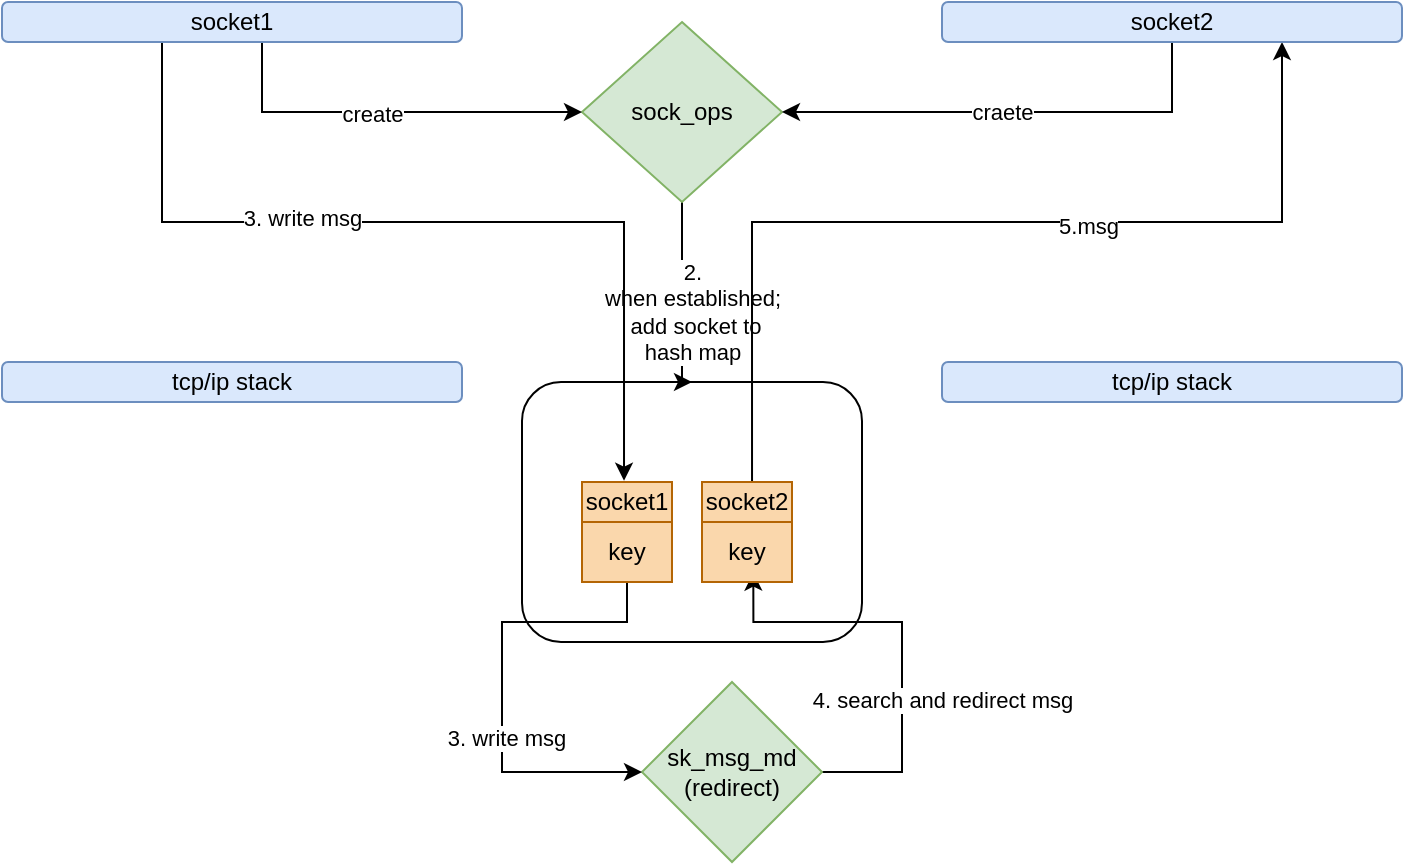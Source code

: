<mxfile version="14.2.4" type="github">
  <diagram id="0eA8aw2C4x_AHw5Ap8uo" name="Page-1">
    <mxGraphModel dx="1550" dy="870" grid="1" gridSize="10" guides="1" tooltips="1" connect="1" arrows="1" fold="1" page="1" pageScale="1" pageWidth="850" pageHeight="1100" math="0" shadow="0">
      <root>
        <mxCell id="0" />
        <mxCell id="1" parent="0" />
        <mxCell id="RCCy9ar9vTBcTcrXnlN3-1" value="" style="rounded=1;whiteSpace=wrap;html=1;align=left;verticalAlign=top;" parent="1" vertex="1">
          <mxGeometry x="620" y="230" width="170" height="130" as="geometry" />
        </mxCell>
        <mxCell id="RCCy9ar9vTBcTcrXnlN3-24" style="edgeStyle=orthogonalEdgeStyle;rounded=0;orthogonalLoop=1;jettySize=auto;html=1;entryX=0.5;entryY=0;entryDx=0;entryDy=0;" parent="1" source="RCCy9ar9vTBcTcrXnlN3-2" target="RCCy9ar9vTBcTcrXnlN3-1" edge="1">
          <mxGeometry relative="1" as="geometry">
            <Array as="points">
              <mxPoint x="700" y="230" />
            </Array>
          </mxGeometry>
        </mxCell>
        <mxCell id="RCCy9ar9vTBcTcrXnlN3-25" value="2.&lt;br&gt;when established;&lt;br&gt;&amp;nbsp;add&amp;nbsp;socket to&lt;br&gt;hash map" style="edgeLabel;html=1;align=center;verticalAlign=middle;resizable=0;points=[];" parent="RCCy9ar9vTBcTcrXnlN3-24" vertex="1" connectable="0">
          <mxGeometry x="0.145" y="-3" relative="1" as="geometry">
            <mxPoint x="8" as="offset" />
          </mxGeometry>
        </mxCell>
        <mxCell id="RCCy9ar9vTBcTcrXnlN3-2" value="sock_ops" style="rhombus;whiteSpace=wrap;html=1;fillColor=#d5e8d4;strokeColor=#82b366;" parent="1" vertex="1">
          <mxGeometry x="650" y="50" width="100" height="90" as="geometry" />
        </mxCell>
        <mxCell id="CZvVE1L9lmE4_0uoXGFi-21" style="edgeStyle=orthogonalEdgeStyle;rounded=0;orthogonalLoop=1;jettySize=auto;html=1;entryX=0.57;entryY=0.844;entryDx=0;entryDy=0;entryPerimeter=0;" parent="1" source="RCCy9ar9vTBcTcrXnlN3-3" target="CZvVE1L9lmE4_0uoXGFi-97" edge="1">
          <mxGeometry relative="1" as="geometry">
            <mxPoint x="750" y="260" as="targetPoint" />
            <Array as="points">
              <mxPoint x="810" y="425" />
              <mxPoint x="810" y="350" />
              <mxPoint x="736" y="350" />
            </Array>
          </mxGeometry>
        </mxCell>
        <mxCell id="CZvVE1L9lmE4_0uoXGFi-22" value="4. search and redirect msg" style="edgeLabel;html=1;align=center;verticalAlign=middle;resizable=0;points=[];" parent="CZvVE1L9lmE4_0uoXGFi-21" vertex="1" connectable="0">
          <mxGeometry x="-0.126" y="-2" relative="1" as="geometry">
            <mxPoint x="18" y="17" as="offset" />
          </mxGeometry>
        </mxCell>
        <mxCell id="RCCy9ar9vTBcTcrXnlN3-3" value="sk_msg_md&lt;br&gt;(redirect)" style="rhombus;whiteSpace=wrap;html=1;fillColor=#d5e8d4;strokeColor=#82b366;" parent="1" vertex="1">
          <mxGeometry x="680" y="380" width="90" height="90" as="geometry" />
        </mxCell>
        <mxCell id="CZvVE1L9lmE4_0uoXGFi-104" style="edgeStyle=orthogonalEdgeStyle;rounded=0;orthogonalLoop=1;jettySize=auto;html=1;entryX=0.467;entryY=-0.033;entryDx=0;entryDy=0;entryPerimeter=0;" parent="1" source="RCCy9ar9vTBcTcrXnlN3-16" target="CZvVE1L9lmE4_0uoXGFi-100" edge="1">
          <mxGeometry relative="1" as="geometry">
            <Array as="points">
              <mxPoint x="440" y="150" />
              <mxPoint x="671" y="150" />
            </Array>
          </mxGeometry>
        </mxCell>
        <mxCell id="CZvVE1L9lmE4_0uoXGFi-105" value="3. write msg" style="edgeLabel;html=1;align=center;verticalAlign=middle;resizable=0;points=[];" parent="CZvVE1L9lmE4_0uoXGFi-104" vertex="1" connectable="0">
          <mxGeometry x="-0.289" y="2" relative="1" as="geometry">
            <mxPoint as="offset" />
          </mxGeometry>
        </mxCell>
        <mxCell id="CZvVE1L9lmE4_0uoXGFi-111" style="edgeStyle=orthogonalEdgeStyle;rounded=0;orthogonalLoop=1;jettySize=auto;html=1;entryX=0;entryY=0.5;entryDx=0;entryDy=0;startArrow=none;startFill=0;endArrow=classic;endFill=1;exitX=0.5;exitY=1;exitDx=0;exitDy=0;" parent="1" source="RCCy9ar9vTBcTcrXnlN3-16" target="RCCy9ar9vTBcTcrXnlN3-2" edge="1">
          <mxGeometry relative="1" as="geometry">
            <Array as="points">
              <mxPoint x="490" y="60" />
              <mxPoint x="490" y="95" />
            </Array>
          </mxGeometry>
        </mxCell>
        <mxCell id="CZvVE1L9lmE4_0uoXGFi-112" value="create" style="edgeLabel;html=1;align=center;verticalAlign=middle;resizable=0;points=[];" parent="CZvVE1L9lmE4_0uoXGFi-111" vertex="1" connectable="0">
          <mxGeometry x="-0.54" y="-2" relative="1" as="geometry">
            <mxPoint x="57" y="2" as="offset" />
          </mxGeometry>
        </mxCell>
        <mxCell id="RCCy9ar9vTBcTcrXnlN3-16" value="socket1" style="rounded=1;whiteSpace=wrap;html=1;fillColor=#dae8fc;strokeColor=#6c8ebf;" parent="1" vertex="1">
          <mxGeometry x="360" y="40" width="230" height="20" as="geometry" />
        </mxCell>
        <mxCell id="RCCy9ar9vTBcTcrXnlN3-19" value="tcp/ip stack" style="rounded=1;whiteSpace=wrap;html=1;fillColor=#dae8fc;strokeColor=#6c8ebf;" parent="1" vertex="1">
          <mxGeometry x="360" y="220" width="230" height="20" as="geometry" />
        </mxCell>
        <mxCell id="CZvVE1L9lmE4_0uoXGFi-110" style="edgeStyle=orthogonalEdgeStyle;rounded=0;orthogonalLoop=1;jettySize=auto;html=1;entryX=0.556;entryY=0;entryDx=0;entryDy=0;entryPerimeter=0;startArrow=classic;startFill=1;endArrow=none;endFill=0;" parent="1" source="CZvVE1L9lmE4_0uoXGFi-6" target="CZvVE1L9lmE4_0uoXGFi-95" edge="1">
          <mxGeometry relative="1" as="geometry">
            <Array as="points">
              <mxPoint x="1000" y="150" />
              <mxPoint x="735" y="150" />
            </Array>
          </mxGeometry>
        </mxCell>
        <mxCell id="CZvVE1L9lmE4_0uoXGFi-117" value="5.msg" style="edgeLabel;html=1;align=center;verticalAlign=middle;resizable=0;points=[];" parent="CZvVE1L9lmE4_0uoXGFi-110" vertex="1" connectable="0">
          <mxGeometry x="-0.228" y="2" relative="1" as="geometry">
            <mxPoint as="offset" />
          </mxGeometry>
        </mxCell>
        <mxCell id="CZvVE1L9lmE4_0uoXGFi-113" style="edgeStyle=orthogonalEdgeStyle;rounded=0;orthogonalLoop=1;jettySize=auto;html=1;entryX=1;entryY=0.5;entryDx=0;entryDy=0;startArrow=none;startFill=0;endArrow=classic;endFill=1;exitX=0.5;exitY=1;exitDx=0;exitDy=0;" parent="1" source="CZvVE1L9lmE4_0uoXGFi-6" target="RCCy9ar9vTBcTcrXnlN3-2" edge="1">
          <mxGeometry relative="1" as="geometry" />
        </mxCell>
        <mxCell id="CZvVE1L9lmE4_0uoXGFi-6" value="socket2" style="rounded=1;whiteSpace=wrap;html=1;fillColor=#dae8fc;strokeColor=#6c8ebf;" parent="1" vertex="1">
          <mxGeometry x="830" y="40" width="230" height="20" as="geometry" />
        </mxCell>
        <mxCell id="CZvVE1L9lmE4_0uoXGFi-7" value="tcp/ip stack" style="rounded=1;whiteSpace=wrap;html=1;fillColor=#dae8fc;strokeColor=#6c8ebf;" parent="1" vertex="1">
          <mxGeometry x="830" y="220" width="230" height="20" as="geometry" />
        </mxCell>
        <mxCell id="CZvVE1L9lmE4_0uoXGFi-94" value="" style="shape=table;html=1;whiteSpace=wrap;startSize=0;container=1;collapsible=0;childLayout=tableLayout;fillColor=#fad7ac;strokeColor=#b46504;" parent="1" vertex="1">
          <mxGeometry x="710" y="280" width="45" height="50" as="geometry" />
        </mxCell>
        <mxCell id="CZvVE1L9lmE4_0uoXGFi-95" value="" style="shape=partialRectangle;html=1;whiteSpace=wrap;collapsible=0;dropTarget=0;pointerEvents=0;fillColor=none;top=0;left=0;bottom=0;right=0;points=[[0,0.5],[1,0.5]];portConstraint=eastwest;" parent="CZvVE1L9lmE4_0uoXGFi-94" vertex="1">
          <mxGeometry width="45" height="20" as="geometry" />
        </mxCell>
        <mxCell id="CZvVE1L9lmE4_0uoXGFi-96" value="socket2" style="shape=partialRectangle;html=1;whiteSpace=wrap;connectable=0;overflow=hidden;fillColor=none;top=0;left=0;bottom=0;right=0;" parent="CZvVE1L9lmE4_0uoXGFi-95" vertex="1">
          <mxGeometry width="45" height="20" as="geometry" />
        </mxCell>
        <mxCell id="CZvVE1L9lmE4_0uoXGFi-97" value="" style="shape=partialRectangle;html=1;whiteSpace=wrap;collapsible=0;dropTarget=0;pointerEvents=0;fillColor=none;top=0;left=0;bottom=0;right=0;points=[[0,0.5],[1,0.5]];portConstraint=eastwest;" parent="CZvVE1L9lmE4_0uoXGFi-94" vertex="1">
          <mxGeometry y="20" width="45" height="30" as="geometry" />
        </mxCell>
        <mxCell id="CZvVE1L9lmE4_0uoXGFi-98" value="key" style="shape=partialRectangle;html=1;whiteSpace=wrap;connectable=0;overflow=hidden;fillColor=none;top=0;left=0;bottom=0;right=0;" parent="CZvVE1L9lmE4_0uoXGFi-97" vertex="1">
          <mxGeometry width="45" height="30" as="geometry" />
        </mxCell>
        <mxCell id="CZvVE1L9lmE4_0uoXGFi-106" style="edgeStyle=orthogonalEdgeStyle;rounded=0;orthogonalLoop=1;jettySize=auto;html=1;entryX=0;entryY=0.5;entryDx=0;entryDy=0;" parent="1" source="CZvVE1L9lmE4_0uoXGFi-99" target="RCCy9ar9vTBcTcrXnlN3-3" edge="1">
          <mxGeometry relative="1" as="geometry">
            <Array as="points">
              <mxPoint x="673" y="350" />
              <mxPoint x="610" y="350" />
              <mxPoint x="610" y="425" />
            </Array>
          </mxGeometry>
        </mxCell>
        <mxCell id="CZvVE1L9lmE4_0uoXGFi-116" value="3. write msg" style="edgeLabel;html=1;align=center;verticalAlign=middle;resizable=0;points=[];" parent="CZvVE1L9lmE4_0uoXGFi-106" vertex="1" connectable="0">
          <mxGeometry x="0.235" y="2" relative="1" as="geometry">
            <mxPoint as="offset" />
          </mxGeometry>
        </mxCell>
        <mxCell id="CZvVE1L9lmE4_0uoXGFi-99" value="" style="shape=table;html=1;whiteSpace=wrap;startSize=0;container=1;collapsible=0;childLayout=tableLayout;fillColor=#fad7ac;strokeColor=#b46504;" parent="1" vertex="1">
          <mxGeometry x="650" y="280" width="45" height="50" as="geometry" />
        </mxCell>
        <mxCell id="CZvVE1L9lmE4_0uoXGFi-100" value="" style="shape=partialRectangle;html=1;whiteSpace=wrap;collapsible=0;dropTarget=0;pointerEvents=0;fillColor=none;top=0;left=0;bottom=0;right=0;points=[[0,0.5],[1,0.5]];portConstraint=eastwest;" parent="CZvVE1L9lmE4_0uoXGFi-99" vertex="1">
          <mxGeometry width="45" height="20" as="geometry" />
        </mxCell>
        <mxCell id="CZvVE1L9lmE4_0uoXGFi-101" value="socket1" style="shape=partialRectangle;html=1;whiteSpace=wrap;connectable=0;overflow=hidden;fillColor=none;top=0;left=0;bottom=0;right=0;" parent="CZvVE1L9lmE4_0uoXGFi-100" vertex="1">
          <mxGeometry width="45" height="20" as="geometry" />
        </mxCell>
        <mxCell id="CZvVE1L9lmE4_0uoXGFi-102" value="" style="shape=partialRectangle;html=1;whiteSpace=wrap;collapsible=0;dropTarget=0;pointerEvents=0;fillColor=none;top=0;left=0;bottom=0;right=0;points=[[0,0.5],[1,0.5]];portConstraint=eastwest;" parent="CZvVE1L9lmE4_0uoXGFi-99" vertex="1">
          <mxGeometry y="20" width="45" height="30" as="geometry" />
        </mxCell>
        <mxCell id="CZvVE1L9lmE4_0uoXGFi-103" value="key" style="shape=partialRectangle;html=1;whiteSpace=wrap;connectable=0;overflow=hidden;fillColor=none;top=0;left=0;bottom=0;right=0;" parent="CZvVE1L9lmE4_0uoXGFi-102" vertex="1">
          <mxGeometry width="45" height="30" as="geometry" />
        </mxCell>
        <mxCell id="CZvVE1L9lmE4_0uoXGFi-114" value="craete" style="edgeLabel;html=1;align=center;verticalAlign=middle;resizable=0;points=[];" parent="1" vertex="1" connectable="0">
          <mxGeometry x="860" y="95" as="geometry" />
        </mxCell>
      </root>
    </mxGraphModel>
  </diagram>
</mxfile>
